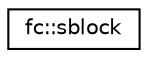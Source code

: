 digraph "Graphical Class Hierarchy"
{
  edge [fontname="Helvetica",fontsize="10",labelfontname="Helvetica",labelfontsize="10"];
  node [fontname="Helvetica",fontsize="10",shape=record];
  rankdir="LR";
  Node0 [label="fc::sblock",height=0.2,width=0.4,color="black", fillcolor="white", style="filled",URL="$structfc_1_1sblock.html"];
}
